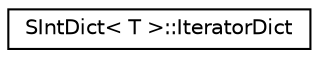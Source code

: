 digraph "Graphical Class Hierarchy"
{
 // INTERACTIVE_SVG=YES
 // LATEX_PDF_SIZE
  edge [fontname="Helvetica",fontsize="10",labelfontname="Helvetica",labelfontsize="10"];
  node [fontname="Helvetica",fontsize="10",shape=record];
  rankdir="LR";
  Node0 [label="SIntDict\< T \>::IteratorDict",height=0.2,width=0.4,color="black", fillcolor="white", style="filled",URL="$d8/dda/class_s_int_dict_1_1_iterator_dict.html",tooltip=" "];
}
